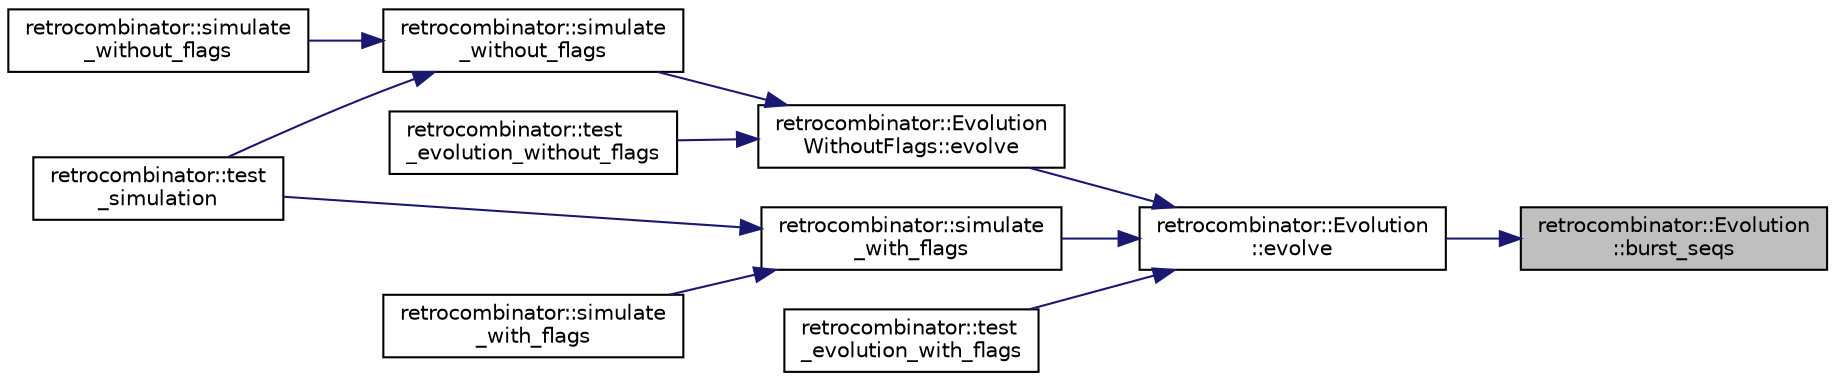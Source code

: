 digraph "retrocombinator::Evolution::burst_seqs"
{
 // LATEX_PDF_SIZE
  edge [fontname="Helvetica",fontsize="10",labelfontname="Helvetica",labelfontsize="10"];
  node [fontname="Helvetica",fontsize="10",shape=record];
  rankdir="RL";
  Node1 [label="retrocombinator::Evolution\l::burst_seqs",height=0.2,width=0.4,color="black", fillcolor="grey75", style="filled", fontcolor="black",tooltip="How the sequences burst after a timestep in the simulation."];
  Node1 -> Node2 [dir="back",color="midnightblue",fontsize="10",style="solid"];
  Node2 [label="retrocombinator::Evolution\l::evolve",height=0.2,width=0.4,color="black", fillcolor="white", style="filled",URL="$classretrocombinator_1_1Evolution.html#a0b8a181242ea8ee3072258fa7ed416f4",tooltip="Run a simulation, modify the sequences, and output results to file."];
  Node2 -> Node3 [dir="back",color="midnightblue",fontsize="10",style="solid"];
  Node3 [label="retrocombinator::Evolution\lWithoutFlags::evolve",height=0.2,width=0.4,color="black", fillcolor="white", style="filled",URL="$classretrocombinator_1_1EvolutionWithoutFlags.html#a9e27b532826998a88d2c157daf53c447",tooltip="Overrides to create a copy number tree if it hasn't already been created."];
  Node3 -> Node4 [dir="back",color="midnightblue",fontsize="10",style="solid"];
  Node4 [label="retrocombinator::simulate\l_without_flags",height=0.2,width=0.4,color="black", fillcolor="white", style="filled",URL="$namespaceretrocombinator.html#ab4bb894621063b932d80c1473b359534",tooltip="Sets up and runs a simulation without flags."];
  Node4 -> Node5 [dir="back",color="midnightblue",fontsize="10",style="solid"];
  Node5 [label="retrocombinator::simulate\l_without_flags",height=0.2,width=0.4,color="black", fillcolor="white", style="filled",URL="$namespaceretrocombinator.html#a0dc31e2b9d6473e995395d8171f56312",tooltip="Sets up and runs a simulation without flags."];
  Node4 -> Node6 [dir="back",color="midnightblue",fontsize="10",style="solid"];
  Node6 [label="retrocombinator::test\l_simulation",height=0.2,width=0.4,color="black", fillcolor="white", style="filled",URL="$namespaceretrocombinator.html#a48d115c48074ffd5cd46b517a23983ec",tooltip="Tests all the wrapper functions to set-up and run simulations."];
  Node3 -> Node7 [dir="back",color="midnightblue",fontsize="10",style="solid"];
  Node7 [label="retrocombinator::test\l_evolution_without_flags",height=0.2,width=0.4,color="black", fillcolor="white", style="filled",URL="$namespaceretrocombinator.html#a3ad1d5cfdeffa706970f9176989460ca",tooltip="Tests EvolutionWithoutFlags."];
  Node2 -> Node8 [dir="back",color="midnightblue",fontsize="10",style="solid"];
  Node8 [label="retrocombinator::simulate\l_with_flags",height=0.2,width=0.4,color="black", fillcolor="white", style="filled",URL="$namespaceretrocombinator.html#a3d34bdb68843d370ccb2374dfb8e9eac",tooltip="Sets up and runs a simulation with flags."];
  Node8 -> Node9 [dir="back",color="midnightblue",fontsize="10",style="solid"];
  Node9 [label="retrocombinator::simulate\l_with_flags",height=0.2,width=0.4,color="black", fillcolor="white", style="filled",URL="$namespaceretrocombinator.html#a3875c27225976a6e04bde555c3acca36",tooltip="Sets up and runs a simulation with flags."];
  Node8 -> Node6 [dir="back",color="midnightblue",fontsize="10",style="solid"];
  Node2 -> Node10 [dir="back",color="midnightblue",fontsize="10",style="solid"];
  Node10 [label="retrocombinator::test\l_evolution_with_flags",height=0.2,width=0.4,color="black", fillcolor="white", style="filled",URL="$namespaceretrocombinator.html#a7900e3e3c62ac1f2231fee7a086225b7",tooltip="Tests EvolutionWithFlags."];
}

